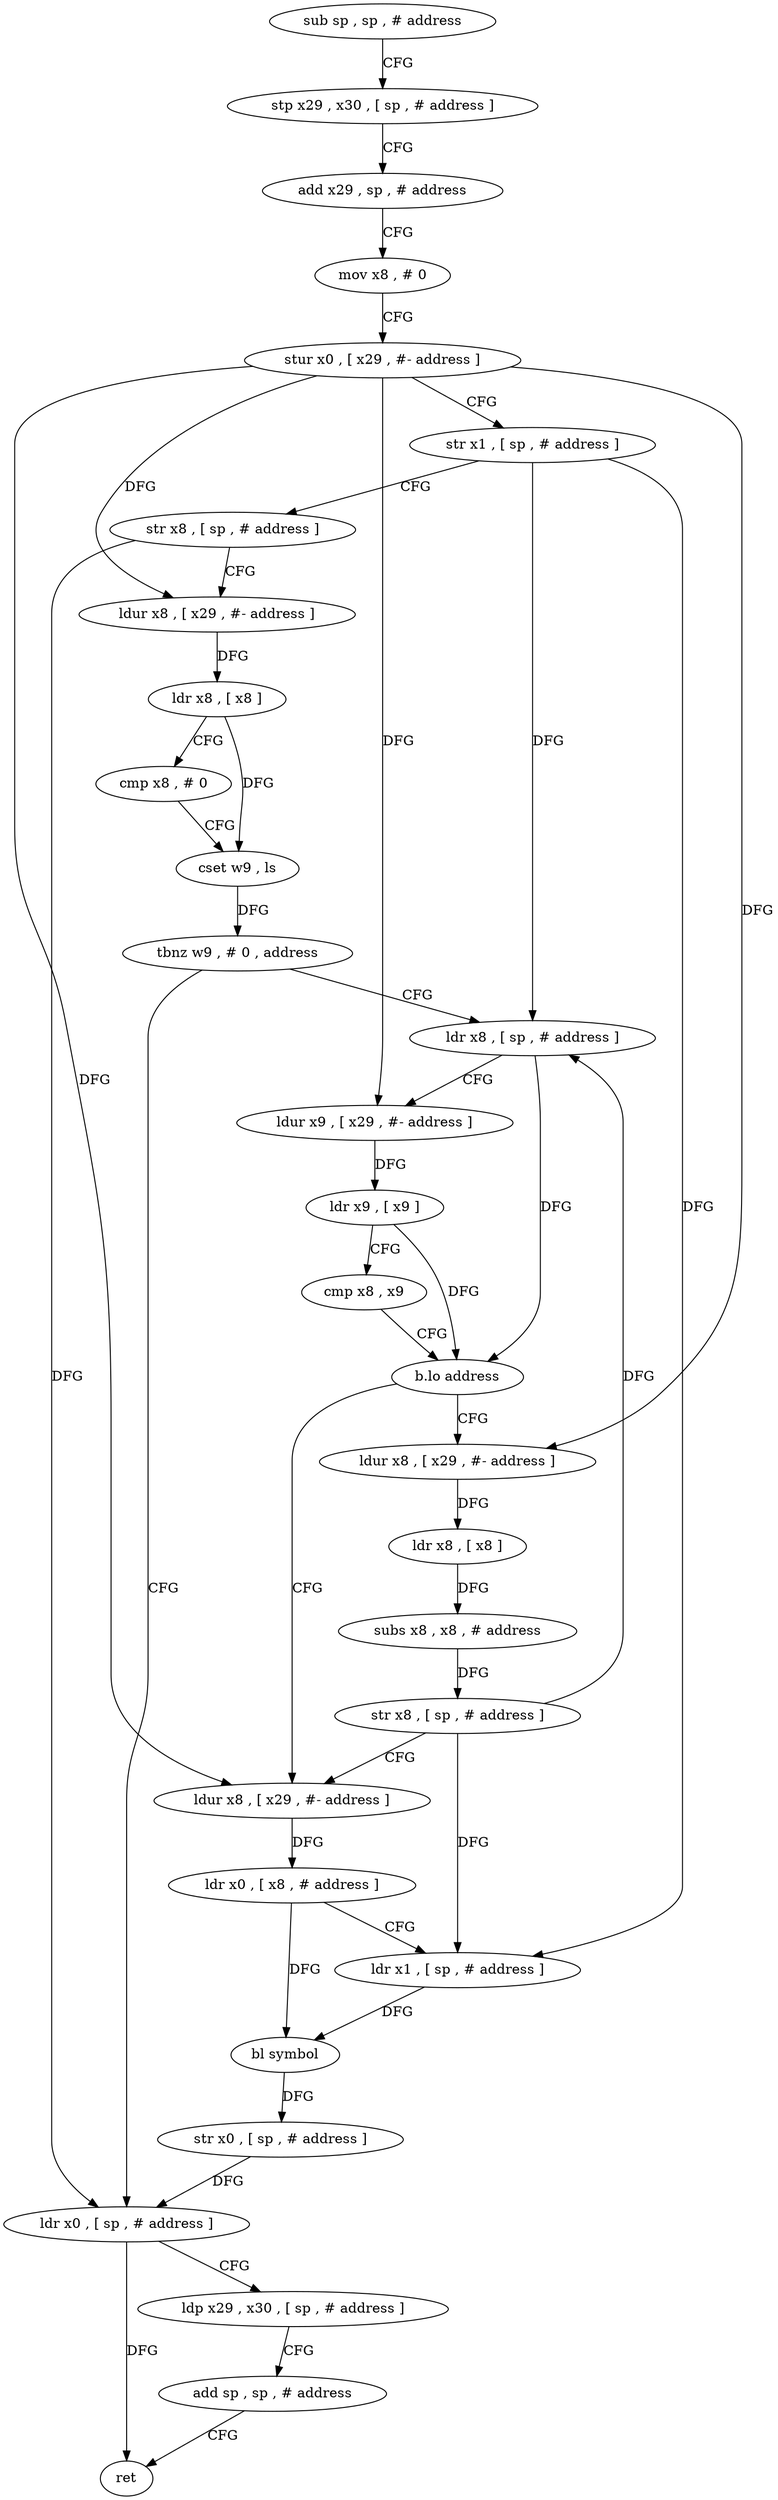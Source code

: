 digraph "func" {
"96920" [label = "sub sp , sp , # address" ]
"96924" [label = "stp x29 , x30 , [ sp , # address ]" ]
"96928" [label = "add x29 , sp , # address" ]
"96932" [label = "mov x8 , # 0" ]
"96936" [label = "stur x0 , [ x29 , #- address ]" ]
"96940" [label = "str x1 , [ sp , # address ]" ]
"96944" [label = "str x8 , [ sp , # address ]" ]
"96948" [label = "ldur x8 , [ x29 , #- address ]" ]
"96952" [label = "ldr x8 , [ x8 ]" ]
"96956" [label = "cmp x8 , # 0" ]
"96960" [label = "cset w9 , ls" ]
"96964" [label = "tbnz w9 , # 0 , address" ]
"97024" [label = "ldr x0 , [ sp , # address ]" ]
"96968" [label = "ldr x8 , [ sp , # address ]" ]
"97028" [label = "ldp x29 , x30 , [ sp , # address ]" ]
"97032" [label = "add sp , sp , # address" ]
"97036" [label = "ret" ]
"96972" [label = "ldur x9 , [ x29 , #- address ]" ]
"96976" [label = "ldr x9 , [ x9 ]" ]
"96980" [label = "cmp x8 , x9" ]
"96984" [label = "b.lo address" ]
"97004" [label = "ldur x8 , [ x29 , #- address ]" ]
"96988" [label = "ldur x8 , [ x29 , #- address ]" ]
"97008" [label = "ldr x0 , [ x8 , # address ]" ]
"97012" [label = "ldr x1 , [ sp , # address ]" ]
"97016" [label = "bl symbol" ]
"97020" [label = "str x0 , [ sp , # address ]" ]
"96992" [label = "ldr x8 , [ x8 ]" ]
"96996" [label = "subs x8 , x8 , # address" ]
"97000" [label = "str x8 , [ sp , # address ]" ]
"96920" -> "96924" [ label = "CFG" ]
"96924" -> "96928" [ label = "CFG" ]
"96928" -> "96932" [ label = "CFG" ]
"96932" -> "96936" [ label = "CFG" ]
"96936" -> "96940" [ label = "CFG" ]
"96936" -> "96948" [ label = "DFG" ]
"96936" -> "96972" [ label = "DFG" ]
"96936" -> "97004" [ label = "DFG" ]
"96936" -> "96988" [ label = "DFG" ]
"96940" -> "96944" [ label = "CFG" ]
"96940" -> "96968" [ label = "DFG" ]
"96940" -> "97012" [ label = "DFG" ]
"96944" -> "96948" [ label = "CFG" ]
"96944" -> "97024" [ label = "DFG" ]
"96948" -> "96952" [ label = "DFG" ]
"96952" -> "96956" [ label = "CFG" ]
"96952" -> "96960" [ label = "DFG" ]
"96956" -> "96960" [ label = "CFG" ]
"96960" -> "96964" [ label = "DFG" ]
"96964" -> "97024" [ label = "CFG" ]
"96964" -> "96968" [ label = "CFG" ]
"97024" -> "97028" [ label = "CFG" ]
"97024" -> "97036" [ label = "DFG" ]
"96968" -> "96972" [ label = "CFG" ]
"96968" -> "96984" [ label = "DFG" ]
"97028" -> "97032" [ label = "CFG" ]
"97032" -> "97036" [ label = "CFG" ]
"96972" -> "96976" [ label = "DFG" ]
"96976" -> "96980" [ label = "CFG" ]
"96976" -> "96984" [ label = "DFG" ]
"96980" -> "96984" [ label = "CFG" ]
"96984" -> "97004" [ label = "CFG" ]
"96984" -> "96988" [ label = "CFG" ]
"97004" -> "97008" [ label = "DFG" ]
"96988" -> "96992" [ label = "DFG" ]
"97008" -> "97012" [ label = "CFG" ]
"97008" -> "97016" [ label = "DFG" ]
"97012" -> "97016" [ label = "DFG" ]
"97016" -> "97020" [ label = "DFG" ]
"97020" -> "97024" [ label = "DFG" ]
"96992" -> "96996" [ label = "DFG" ]
"96996" -> "97000" [ label = "DFG" ]
"97000" -> "97004" [ label = "CFG" ]
"97000" -> "96968" [ label = "DFG" ]
"97000" -> "97012" [ label = "DFG" ]
}
